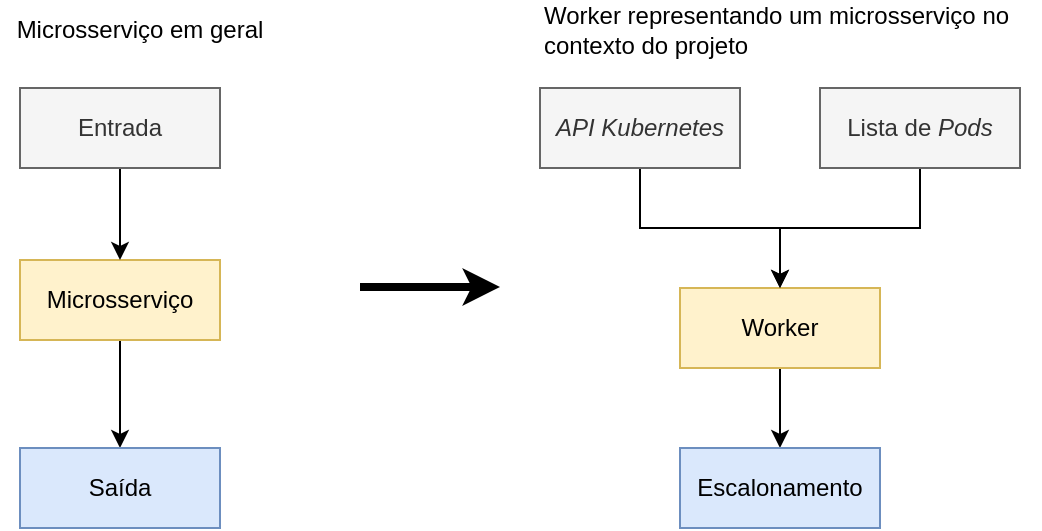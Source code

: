 <mxfile version="19.0.3" type="device"><diagram id="inFCiDeSd-gphnK7mlgr" name="Página-1"><mxGraphModel dx="1102" dy="857" grid="1" gridSize="10" guides="1" tooltips="1" connect="1" arrows="1" fold="1" page="1" pageScale="1" pageWidth="827" pageHeight="1169" math="0" shadow="0"><root><mxCell id="0"/><mxCell id="1" parent="0"/><mxCell id="arOncy_VXirrBRboTCRr-5" style="edgeStyle=orthogonalEdgeStyle;rounded=0;orthogonalLoop=1;jettySize=auto;html=1;exitX=0.5;exitY=1;exitDx=0;exitDy=0;entryX=0.5;entryY=0;entryDx=0;entryDy=0;" edge="1" parent="1" source="arOncy_VXirrBRboTCRr-1" target="arOncy_VXirrBRboTCRr-4"><mxGeometry relative="1" as="geometry"/></mxCell><mxCell id="arOncy_VXirrBRboTCRr-1" value="Microsserviço" style="rounded=0;whiteSpace=wrap;html=1;fillColor=#fff2cc;strokeColor=#d6b656;" vertex="1" parent="1"><mxGeometry x="190" y="370" width="100" height="40" as="geometry"/></mxCell><mxCell id="arOncy_VXirrBRboTCRr-3" style="edgeStyle=orthogonalEdgeStyle;rounded=0;orthogonalLoop=1;jettySize=auto;html=1;exitX=0.5;exitY=1;exitDx=0;exitDy=0;entryX=0.5;entryY=0;entryDx=0;entryDy=0;" edge="1" parent="1" source="arOncy_VXirrBRboTCRr-2" target="arOncy_VXirrBRboTCRr-1"><mxGeometry relative="1" as="geometry"/></mxCell><mxCell id="arOncy_VXirrBRboTCRr-2" value="Entrada" style="rounded=0;whiteSpace=wrap;html=1;fillColor=#f5f5f5;fontColor=#333333;strokeColor=#666666;" vertex="1" parent="1"><mxGeometry x="190" y="284" width="100" height="40" as="geometry"/></mxCell><mxCell id="arOncy_VXirrBRboTCRr-4" value="Saída" style="rounded=0;whiteSpace=wrap;html=1;fillColor=#dae8fc;strokeColor=#6c8ebf;" vertex="1" parent="1"><mxGeometry x="190" y="464" width="100" height="40" as="geometry"/></mxCell><mxCell id="arOncy_VXirrBRboTCRr-6" style="edgeStyle=orthogonalEdgeStyle;rounded=0;orthogonalLoop=1;jettySize=auto;html=1;exitX=0.5;exitY=1;exitDx=0;exitDy=0;entryX=0.5;entryY=0;entryDx=0;entryDy=0;" edge="1" parent="1" source="arOncy_VXirrBRboTCRr-7" target="arOncy_VXirrBRboTCRr-10"><mxGeometry relative="1" as="geometry"/></mxCell><mxCell id="arOncy_VXirrBRboTCRr-7" value="Worker" style="rounded=0;whiteSpace=wrap;html=1;fillColor=#fff2cc;strokeColor=#d6b656;" vertex="1" parent="1"><mxGeometry x="520" y="384" width="100" height="40" as="geometry"/></mxCell><mxCell id="arOncy_VXirrBRboTCRr-8" style="edgeStyle=orthogonalEdgeStyle;rounded=0;orthogonalLoop=1;jettySize=auto;html=1;exitX=0.5;exitY=1;exitDx=0;exitDy=0;entryX=0.5;entryY=0;entryDx=0;entryDy=0;" edge="1" parent="1" source="arOncy_VXirrBRboTCRr-9" target="arOncy_VXirrBRboTCRr-7"><mxGeometry relative="1" as="geometry"/></mxCell><mxCell id="arOncy_VXirrBRboTCRr-9" value="&lt;i&gt;API Kubernetes&lt;/i&gt;" style="rounded=0;whiteSpace=wrap;html=1;fillColor=#f5f5f5;fontColor=#333333;strokeColor=#666666;" vertex="1" parent="1"><mxGeometry x="450" y="284" width="100" height="40" as="geometry"/></mxCell><mxCell id="arOncy_VXirrBRboTCRr-10" value="Escalonamento" style="rounded=0;whiteSpace=wrap;html=1;fillColor=#dae8fc;strokeColor=#6c8ebf;" vertex="1" parent="1"><mxGeometry x="520" y="464" width="100" height="40" as="geometry"/></mxCell><mxCell id="arOncy_VXirrBRboTCRr-12" style="edgeStyle=orthogonalEdgeStyle;rounded=0;orthogonalLoop=1;jettySize=auto;html=1;exitX=0.5;exitY=1;exitDx=0;exitDy=0;entryX=0.5;entryY=0;entryDx=0;entryDy=0;" edge="1" parent="1" source="arOncy_VXirrBRboTCRr-11" target="arOncy_VXirrBRboTCRr-7"><mxGeometry relative="1" as="geometry"/></mxCell><mxCell id="arOncy_VXirrBRboTCRr-11" value="Lista de &lt;i&gt;Pods&lt;/i&gt;" style="rounded=0;whiteSpace=wrap;html=1;fillColor=#f5f5f5;fontColor=#333333;strokeColor=#666666;" vertex="1" parent="1"><mxGeometry x="590" y="284" width="100" height="40" as="geometry"/></mxCell><mxCell id="arOncy_VXirrBRboTCRr-13" value="Microsserviço em geral" style="text;html=1;strokeColor=none;fillColor=none;align=center;verticalAlign=middle;whiteSpace=wrap;rounded=0;" vertex="1" parent="1"><mxGeometry x="180" y="240" width="140" height="30" as="geometry"/></mxCell><mxCell id="arOncy_VXirrBRboTCRr-14" value="Worker representando um microsserviço no contexto do projeto" style="text;html=1;strokeColor=none;fillColor=none;align=left;verticalAlign=middle;whiteSpace=wrap;rounded=0;" vertex="1" parent="1"><mxGeometry x="450" y="240" width="250" height="30" as="geometry"/></mxCell><mxCell id="arOncy_VXirrBRboTCRr-15" value="" style="endArrow=classic;html=1;rounded=0;strokeWidth=4;" edge="1" parent="1"><mxGeometry width="50" height="50" relative="1" as="geometry"><mxPoint x="360" y="383.5" as="sourcePoint"/><mxPoint x="430" y="383.5" as="targetPoint"/></mxGeometry></mxCell></root></mxGraphModel></diagram></mxfile>